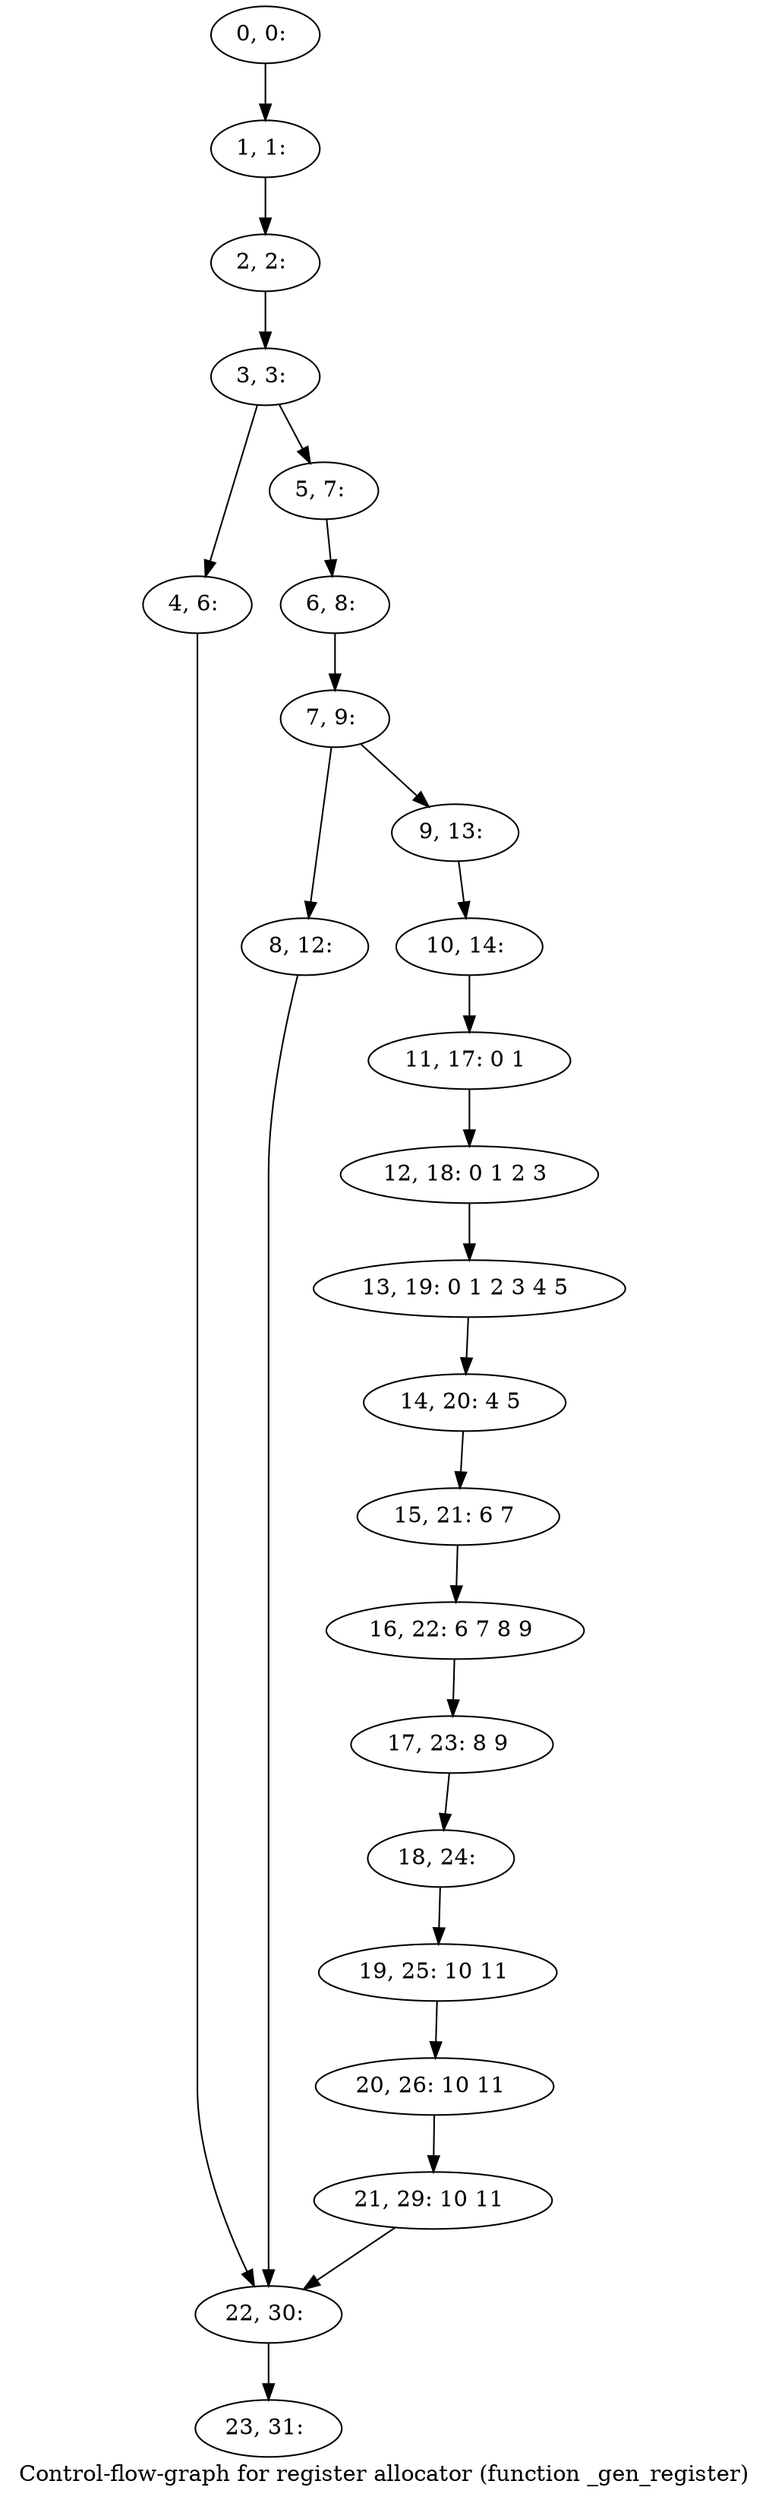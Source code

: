 digraph G {
graph [label="Control-flow-graph for register allocator (function _gen_register)"]
0[label="0, 0: "];
1[label="1, 1: "];
2[label="2, 2: "];
3[label="3, 3: "];
4[label="4, 6: "];
5[label="5, 7: "];
6[label="6, 8: "];
7[label="7, 9: "];
8[label="8, 12: "];
9[label="9, 13: "];
10[label="10, 14: "];
11[label="11, 17: 0 1 "];
12[label="12, 18: 0 1 2 3 "];
13[label="13, 19: 0 1 2 3 4 5 "];
14[label="14, 20: 4 5 "];
15[label="15, 21: 6 7 "];
16[label="16, 22: 6 7 8 9 "];
17[label="17, 23: 8 9 "];
18[label="18, 24: "];
19[label="19, 25: 10 11 "];
20[label="20, 26: 10 11 "];
21[label="21, 29: 10 11 "];
22[label="22, 30: "];
23[label="23, 31: "];
0->1 ;
1->2 ;
2->3 ;
3->4 ;
3->5 ;
4->22 ;
5->6 ;
6->7 ;
7->8 ;
7->9 ;
8->22 ;
9->10 ;
10->11 ;
11->12 ;
12->13 ;
13->14 ;
14->15 ;
15->16 ;
16->17 ;
17->18 ;
18->19 ;
19->20 ;
20->21 ;
21->22 ;
22->23 ;
}
